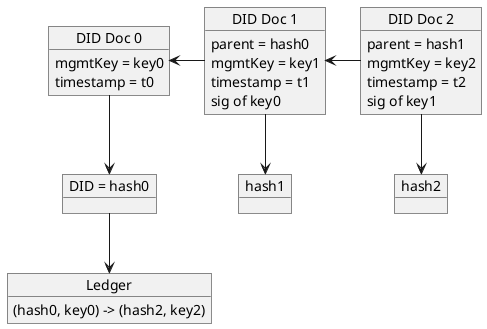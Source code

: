 @startuml
object "DID Doc 0" as diddoc0
object "DID = hash0" as h0
object "DID Doc 1" as diddoc1
object "hash1" as h1
object "DID Doc 2" as diddoc2
object "hash2" as h2
object "Ledger" as ldg

diddoc0 : mgmtKey = key0
diddoc0 : timestamp = t0

diddoc1 : parent = hash0
diddoc1 : mgmtKey = key1
diddoc1 : timestamp = t1
diddoc1 : sig of key0

diddoc2 : parent = hash1
diddoc2 : mgmtKey = key2
diddoc2 : timestamp = t2
diddoc2 : sig of key1

ldg : (hash0, key0) -> (hash2, key2)

diddoc0 --> h0
diddoc1 --> h1
diddoc2 --> h2
h0 --> ldg

diddoc2 -left-> diddoc1
diddoc1 -left-> diddoc0
@enduml
